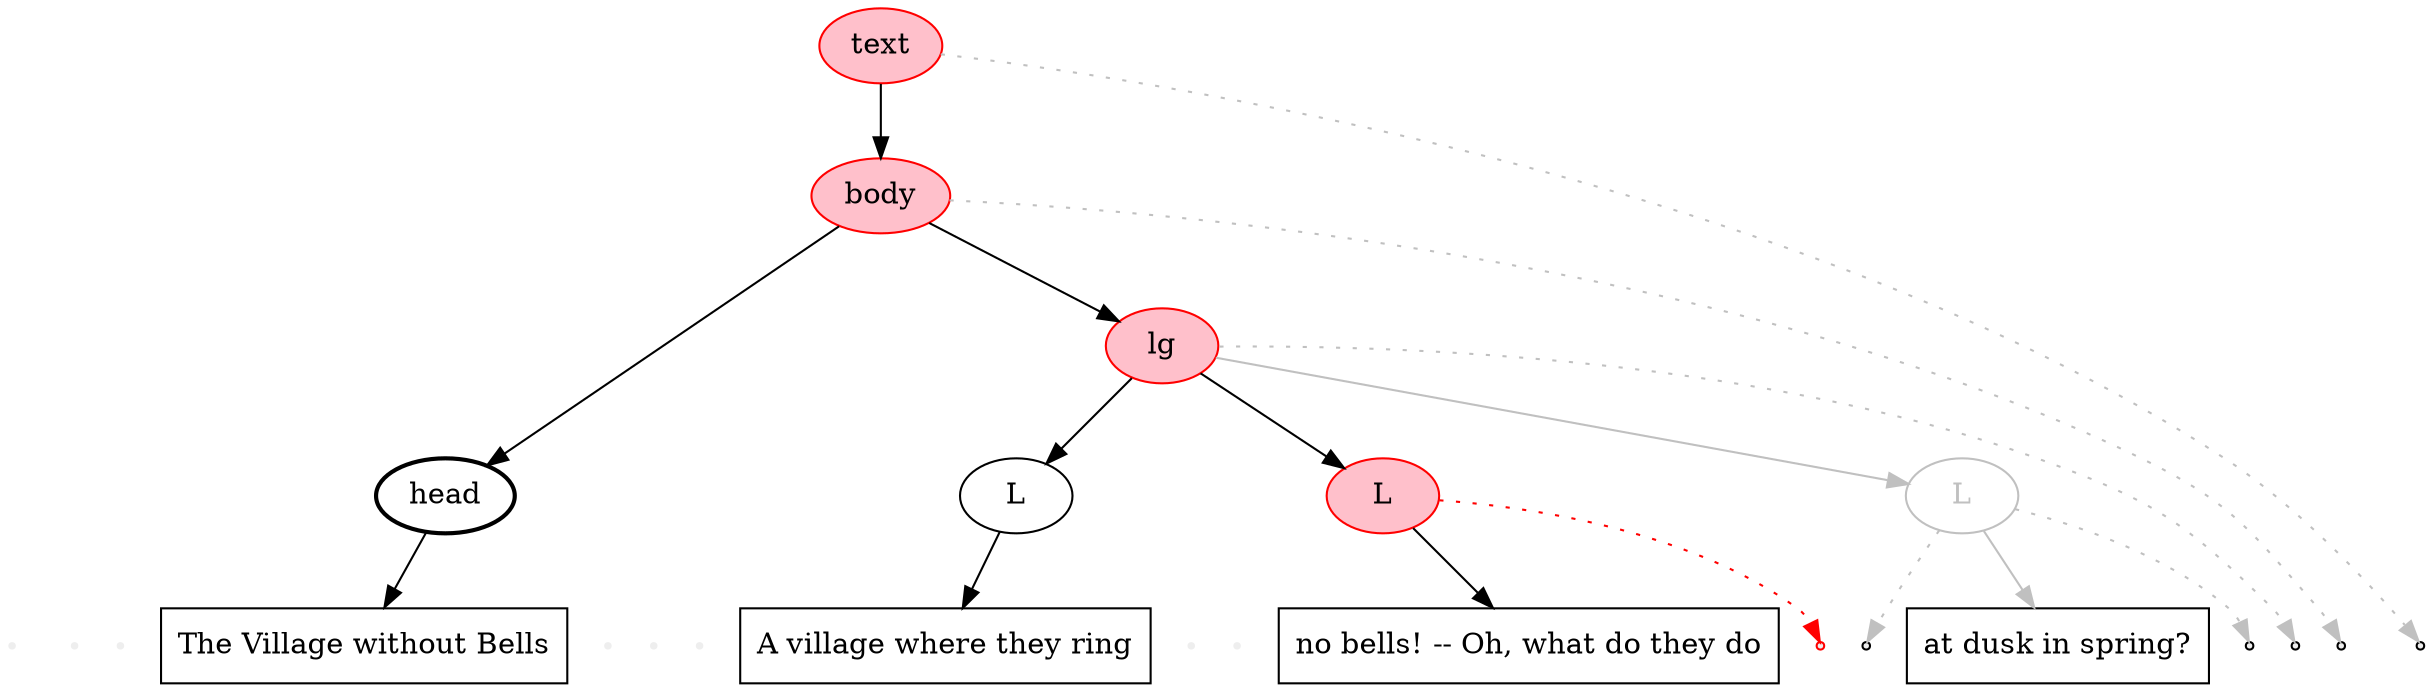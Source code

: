 digraph {
  node [shape=rectangle, ordering=out];
  edge [color=gray];
  
  subgraph {
  rank = same;
  node [color=black, shape=point, style=filled, fillcolor="#EEEEEE"];
  starttext [label="t\n(", color=transparent, style=invisible];
  startbody [label="b\n(", color=transparent];
  starthead [label="h\n(", color=transparent];
  endhead [label="h\n)", color=transparent];
  startlg [label="lg\n(", color=transparent];
  startl1 [label="l\n(", color=transparent];
  endl1 [label="l\n)", color=transparent];
  startl2 [label="l\n(", color=transparent];
  endl2 [label="l\n)", color=red];
  startl3 [label="l\n("];
  endl3 [label="l\n)"];
  endlg [label="lg\n)"];
  endbody [label="b\n)"];
  endtext [label="t\nend"];

  node [color=black, shape=box, style=solid];
  // shape=plaintext makes them disappear too much
  
  pcd0 [label="The Village without Bells"];
  pcd1 [label="A village where they ring"];
  pcd2 [label="no bells! -- Oh, what do they do"];
  pcd3 [label="at dusk in spring?"]
   }

  node [shape=oval, color=gray, fontcolor=gray];
  text [color=red, fontcolor=black, style=filled, fillcolor=pink];
  body [color=red, fontcolor=black, style=filled, fillcolor=pink];
  head [color=black, fontcolor=black, style=bold];
  lg [color=red, fontcolor=black, style=filled, fillcolor=pink];
  l1 [label="L", color=black, fontcolor=black];
  l2 [label="L", color=red, fontcolor=black, style=filled, fillcolor=pink];
  l3 [label="L"];
  text -> starttext [style=invisible, color=red, arrowhead=none];
  text -> body [color=black];
  text -> endtext [style=dotted];
  
  body -> startbody [style=invisible, color=red, arrowhead=none];
  body -> head [color=black];
  body -> lg [color=black];
  body -> endbody [style=dotted];

  head -> starthead [style=invisible, color=red, arrowhead=none];
  head -> pcd0 [color=black];
  head -> endhead [style=invisible, arrowhead=none, color=red];
  

  lg -> startlg [style=invisible, arrowhead=none, color=red];
  lg -> l1 [color=black];
  lg -> l2 [color=black];
  lg -> l3;
  lg -> endlg [style=dotted];


  l1 -> startl1 [color=red, style=invisible, arrowhead=none];
  l1 -> pcd1 [color=black];
  l1 -> endl1 [color=red, style=invisible, arrowhead=none];
  

  l2 -> startl2 [color=red, style=invisible, arrowhead=none];
  l2 -> pcd2 [color=black];
  l2 -> endl2 [color=red, style=dotted];
  

  l3 -> startl3 [style=dotted];
  l3 -> pcd3;
  l3 -> endl3 [style=dotted];
  
  
}